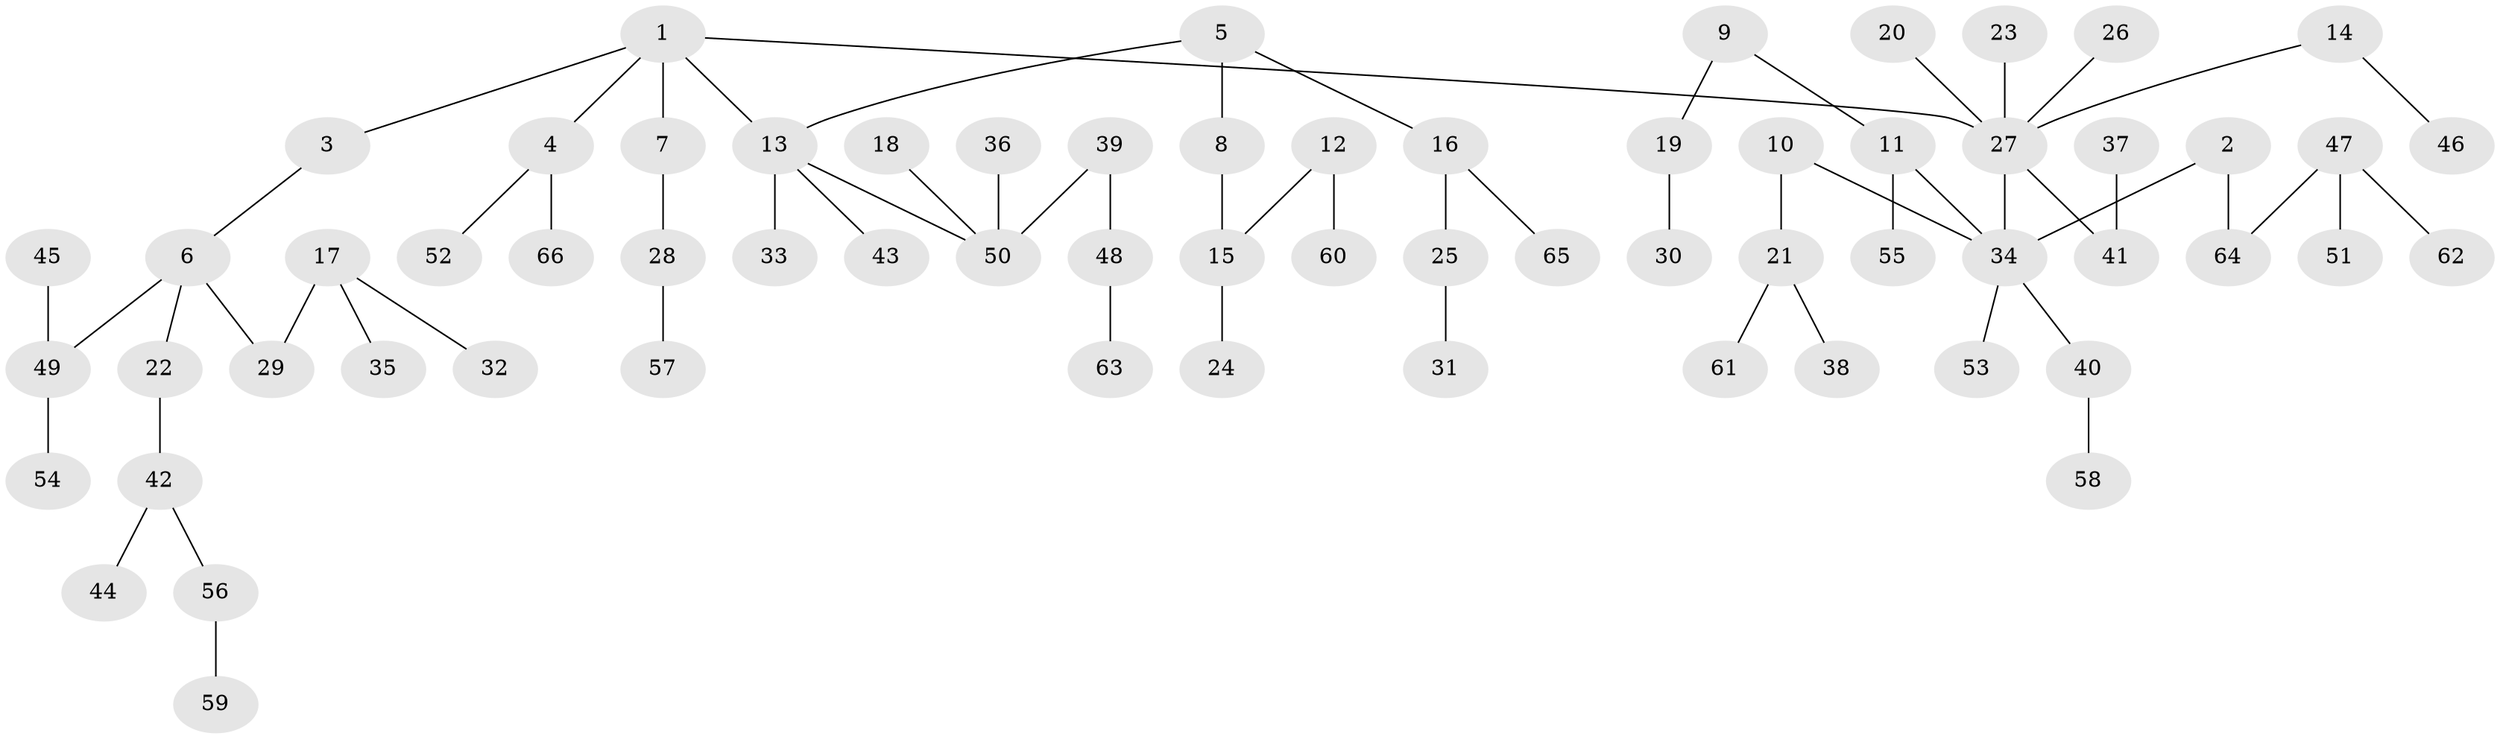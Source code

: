 // original degree distribution, {5: 0.03225806451612903, 8: 0.010752688172043012, 7: 0.010752688172043012, 2: 0.21505376344086022, 4: 0.03225806451612903, 3: 0.17204301075268819, 6: 0.010752688172043012, 1: 0.5161290322580645}
// Generated by graph-tools (version 1.1) at 2025/37/03/04/25 23:37:23]
// undirected, 66 vertices, 65 edges
graph export_dot {
  node [color=gray90,style=filled];
  1;
  2;
  3;
  4;
  5;
  6;
  7;
  8;
  9;
  10;
  11;
  12;
  13;
  14;
  15;
  16;
  17;
  18;
  19;
  20;
  21;
  22;
  23;
  24;
  25;
  26;
  27;
  28;
  29;
  30;
  31;
  32;
  33;
  34;
  35;
  36;
  37;
  38;
  39;
  40;
  41;
  42;
  43;
  44;
  45;
  46;
  47;
  48;
  49;
  50;
  51;
  52;
  53;
  54;
  55;
  56;
  57;
  58;
  59;
  60;
  61;
  62;
  63;
  64;
  65;
  66;
  1 -- 3 [weight=1.0];
  1 -- 4 [weight=1.0];
  1 -- 7 [weight=1.0];
  1 -- 13 [weight=1.0];
  1 -- 27 [weight=1.0];
  2 -- 34 [weight=1.0];
  2 -- 64 [weight=1.0];
  3 -- 6 [weight=1.0];
  4 -- 52 [weight=1.0];
  4 -- 66 [weight=1.0];
  5 -- 8 [weight=1.0];
  5 -- 13 [weight=1.0];
  5 -- 16 [weight=1.0];
  6 -- 22 [weight=1.0];
  6 -- 29 [weight=1.0];
  6 -- 49 [weight=1.0];
  7 -- 28 [weight=1.0];
  8 -- 15 [weight=1.0];
  9 -- 11 [weight=1.0];
  9 -- 19 [weight=1.0];
  10 -- 21 [weight=1.0];
  10 -- 34 [weight=1.0];
  11 -- 34 [weight=1.0];
  11 -- 55 [weight=1.0];
  12 -- 15 [weight=1.0];
  12 -- 60 [weight=1.0];
  13 -- 33 [weight=1.0];
  13 -- 43 [weight=1.0];
  13 -- 50 [weight=1.0];
  14 -- 27 [weight=1.0];
  14 -- 46 [weight=1.0];
  15 -- 24 [weight=1.0];
  16 -- 25 [weight=1.0];
  16 -- 65 [weight=1.0];
  17 -- 29 [weight=1.0];
  17 -- 32 [weight=1.0];
  17 -- 35 [weight=1.0];
  18 -- 50 [weight=1.0];
  19 -- 30 [weight=1.0];
  20 -- 27 [weight=1.0];
  21 -- 38 [weight=1.0];
  21 -- 61 [weight=1.0];
  22 -- 42 [weight=1.0];
  23 -- 27 [weight=1.0];
  25 -- 31 [weight=1.0];
  26 -- 27 [weight=1.0];
  27 -- 34 [weight=1.0];
  27 -- 41 [weight=1.0];
  28 -- 57 [weight=1.0];
  34 -- 40 [weight=1.0];
  34 -- 53 [weight=1.0];
  36 -- 50 [weight=1.0];
  37 -- 41 [weight=1.0];
  39 -- 48 [weight=1.0];
  39 -- 50 [weight=1.0];
  40 -- 58 [weight=1.0];
  42 -- 44 [weight=1.0];
  42 -- 56 [weight=1.0];
  45 -- 49 [weight=1.0];
  47 -- 51 [weight=1.0];
  47 -- 62 [weight=1.0];
  47 -- 64 [weight=1.0];
  48 -- 63 [weight=1.0];
  49 -- 54 [weight=1.0];
  56 -- 59 [weight=1.0];
}

